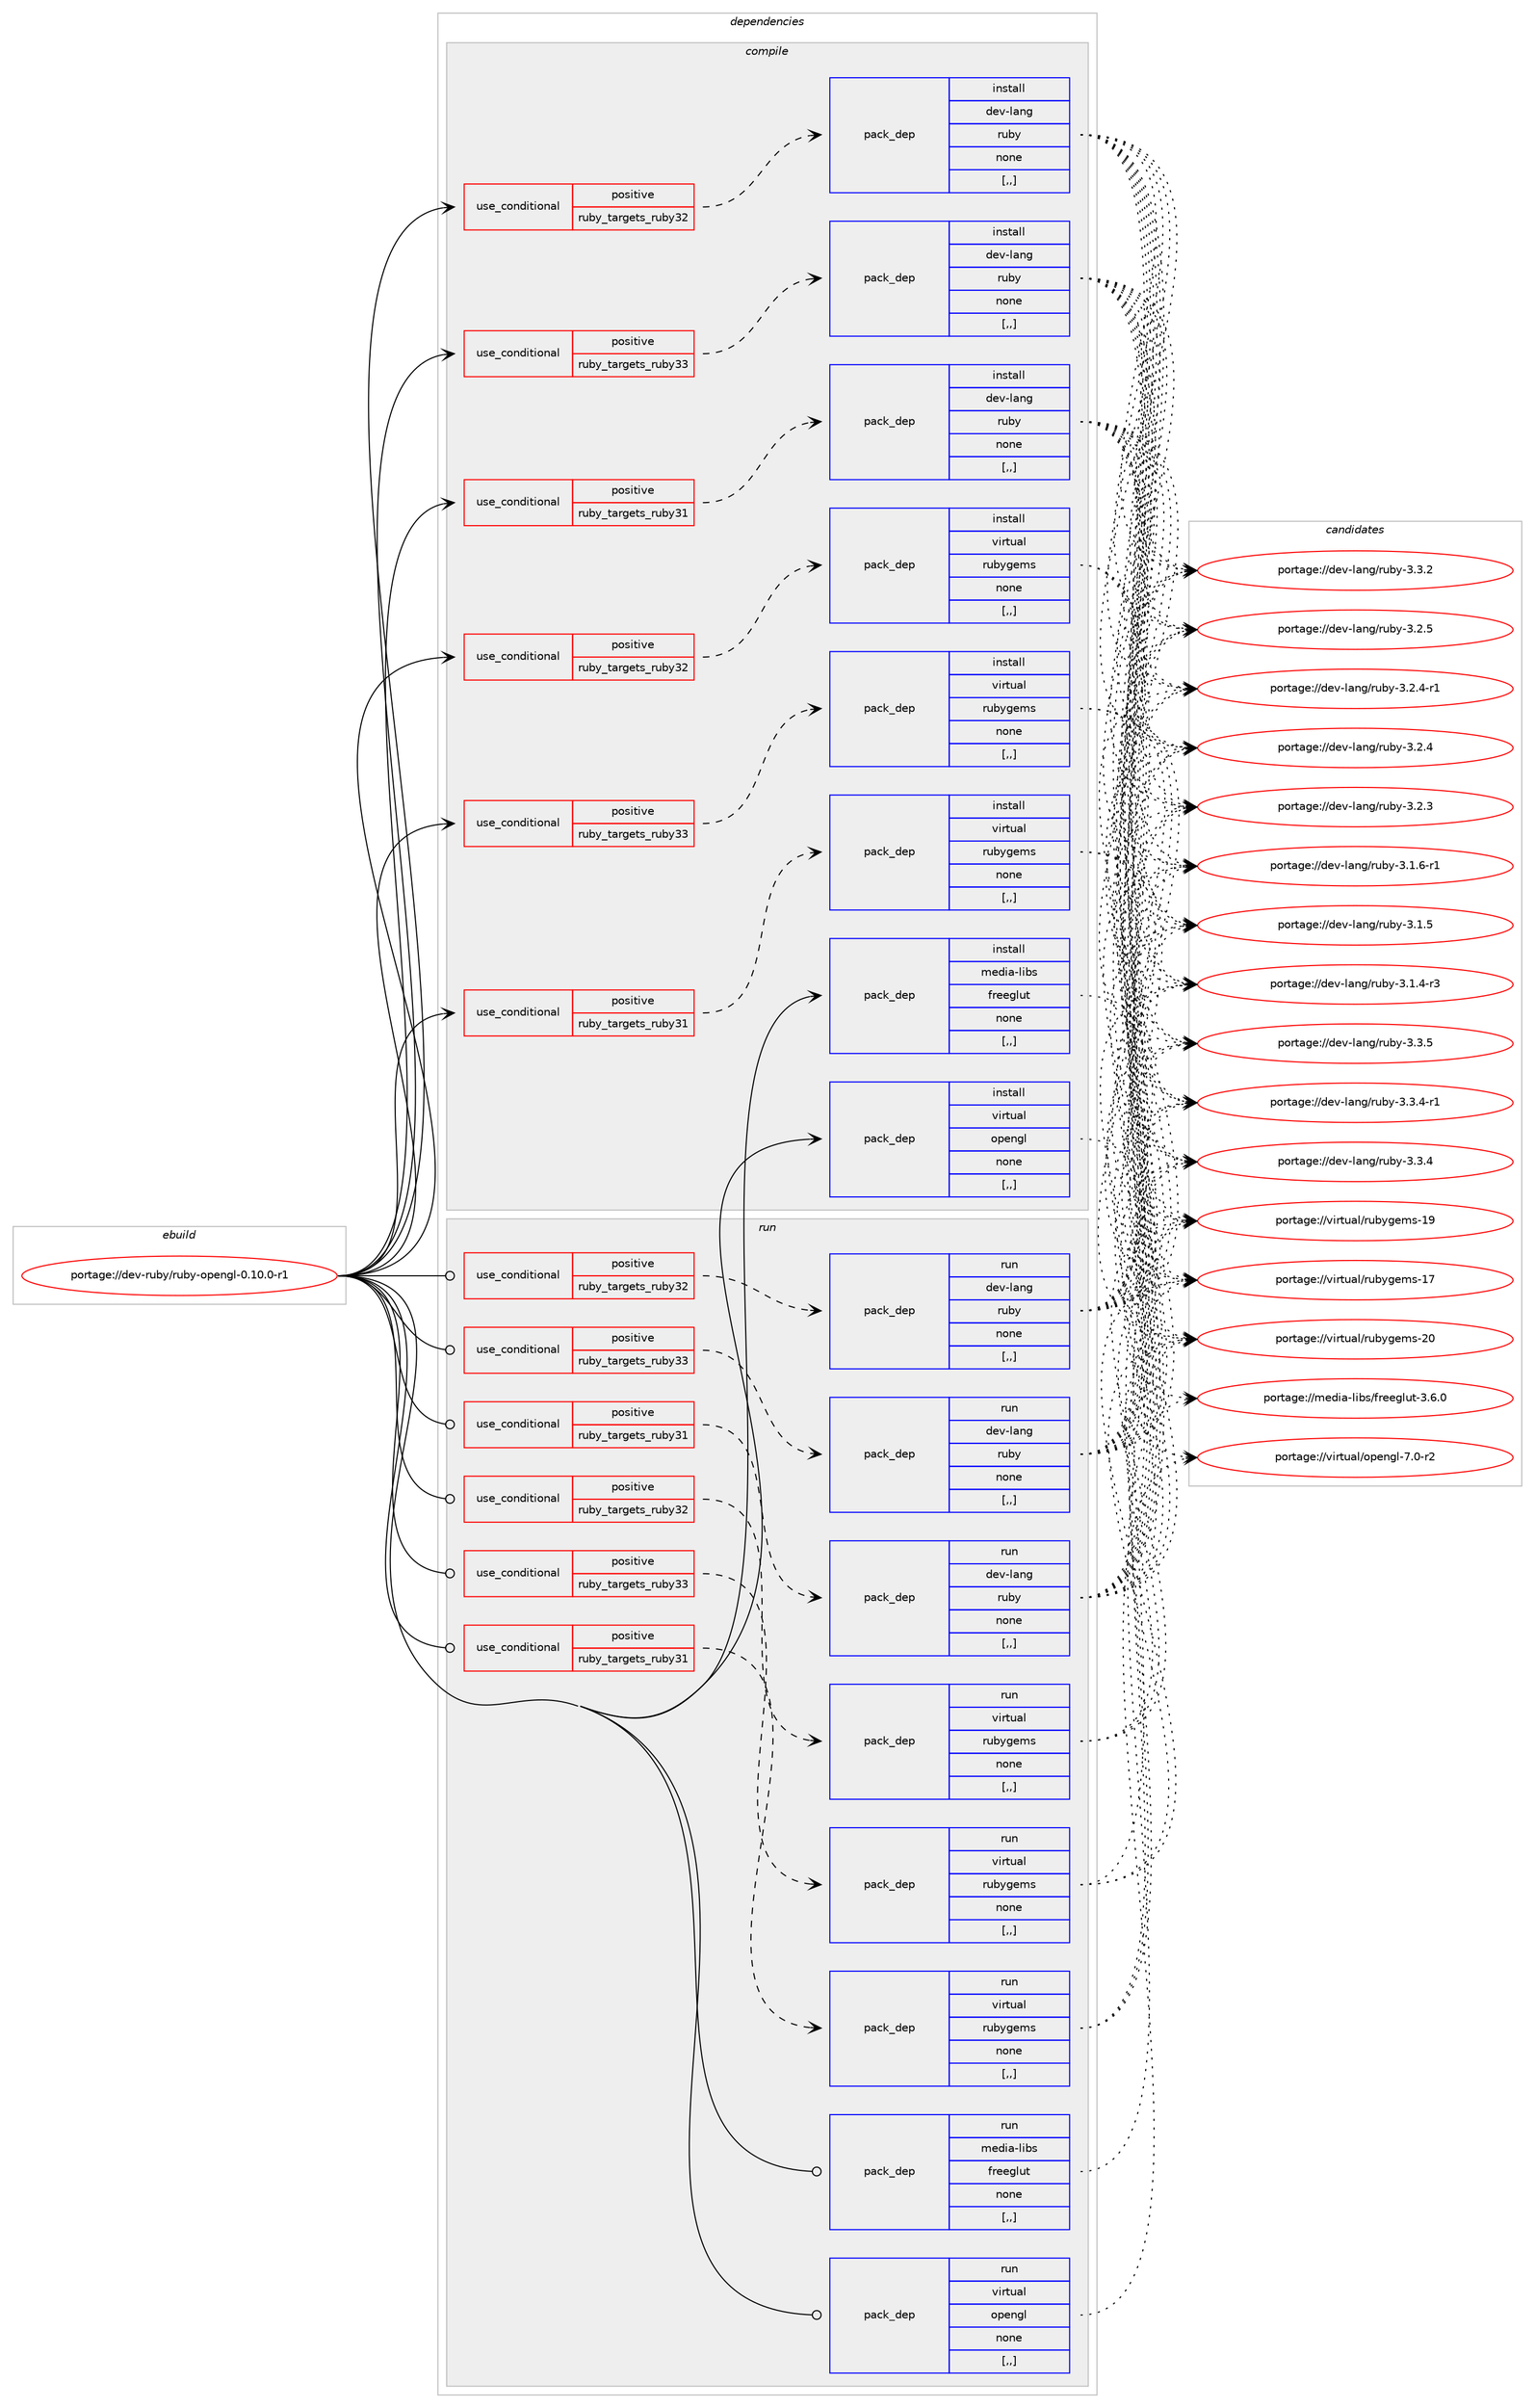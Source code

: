 digraph prolog {

# *************
# Graph options
# *************

newrank=true;
concentrate=true;
compound=true;
graph [rankdir=LR,fontname=Helvetica,fontsize=10,ranksep=1.5];#, ranksep=2.5, nodesep=0.2];
edge  [arrowhead=vee];
node  [fontname=Helvetica,fontsize=10];

# **********
# The ebuild
# **********

subgraph cluster_leftcol {
color=gray;
label=<<i>ebuild</i>>;
id [label="portage://dev-ruby/ruby-opengl-0.10.0-r1", color=red, width=4, href="../dev-ruby/ruby-opengl-0.10.0-r1.svg"];
}

# ****************
# The dependencies
# ****************

subgraph cluster_midcol {
color=gray;
label=<<i>dependencies</i>>;
subgraph cluster_compile {
fillcolor="#eeeeee";
style=filled;
label=<<i>compile</i>>;
subgraph cond186833 {
dependency697693 [label=<<TABLE BORDER="0" CELLBORDER="1" CELLSPACING="0" CELLPADDING="4"><TR><TD ROWSPAN="3" CELLPADDING="10">use_conditional</TD></TR><TR><TD>positive</TD></TR><TR><TD>ruby_targets_ruby31</TD></TR></TABLE>>, shape=none, color=red];
subgraph pack505882 {
dependency697694 [label=<<TABLE BORDER="0" CELLBORDER="1" CELLSPACING="0" CELLPADDING="4" WIDTH="220"><TR><TD ROWSPAN="6" CELLPADDING="30">pack_dep</TD></TR><TR><TD WIDTH="110">install</TD></TR><TR><TD>dev-lang</TD></TR><TR><TD>ruby</TD></TR><TR><TD>none</TD></TR><TR><TD>[,,]</TD></TR></TABLE>>, shape=none, color=blue];
}
dependency697693:e -> dependency697694:w [weight=20,style="dashed",arrowhead="vee"];
}
id:e -> dependency697693:w [weight=20,style="solid",arrowhead="vee"];
subgraph cond186834 {
dependency697695 [label=<<TABLE BORDER="0" CELLBORDER="1" CELLSPACING="0" CELLPADDING="4"><TR><TD ROWSPAN="3" CELLPADDING="10">use_conditional</TD></TR><TR><TD>positive</TD></TR><TR><TD>ruby_targets_ruby31</TD></TR></TABLE>>, shape=none, color=red];
subgraph pack505883 {
dependency697696 [label=<<TABLE BORDER="0" CELLBORDER="1" CELLSPACING="0" CELLPADDING="4" WIDTH="220"><TR><TD ROWSPAN="6" CELLPADDING="30">pack_dep</TD></TR><TR><TD WIDTH="110">install</TD></TR><TR><TD>virtual</TD></TR><TR><TD>rubygems</TD></TR><TR><TD>none</TD></TR><TR><TD>[,,]</TD></TR></TABLE>>, shape=none, color=blue];
}
dependency697695:e -> dependency697696:w [weight=20,style="dashed",arrowhead="vee"];
}
id:e -> dependency697695:w [weight=20,style="solid",arrowhead="vee"];
subgraph cond186835 {
dependency697697 [label=<<TABLE BORDER="0" CELLBORDER="1" CELLSPACING="0" CELLPADDING="4"><TR><TD ROWSPAN="3" CELLPADDING="10">use_conditional</TD></TR><TR><TD>positive</TD></TR><TR><TD>ruby_targets_ruby32</TD></TR></TABLE>>, shape=none, color=red];
subgraph pack505884 {
dependency697698 [label=<<TABLE BORDER="0" CELLBORDER="1" CELLSPACING="0" CELLPADDING="4" WIDTH="220"><TR><TD ROWSPAN="6" CELLPADDING="30">pack_dep</TD></TR><TR><TD WIDTH="110">install</TD></TR><TR><TD>dev-lang</TD></TR><TR><TD>ruby</TD></TR><TR><TD>none</TD></TR><TR><TD>[,,]</TD></TR></TABLE>>, shape=none, color=blue];
}
dependency697697:e -> dependency697698:w [weight=20,style="dashed",arrowhead="vee"];
}
id:e -> dependency697697:w [weight=20,style="solid",arrowhead="vee"];
subgraph cond186836 {
dependency697699 [label=<<TABLE BORDER="0" CELLBORDER="1" CELLSPACING="0" CELLPADDING="4"><TR><TD ROWSPAN="3" CELLPADDING="10">use_conditional</TD></TR><TR><TD>positive</TD></TR><TR><TD>ruby_targets_ruby32</TD></TR></TABLE>>, shape=none, color=red];
subgraph pack505885 {
dependency697700 [label=<<TABLE BORDER="0" CELLBORDER="1" CELLSPACING="0" CELLPADDING="4" WIDTH="220"><TR><TD ROWSPAN="6" CELLPADDING="30">pack_dep</TD></TR><TR><TD WIDTH="110">install</TD></TR><TR><TD>virtual</TD></TR><TR><TD>rubygems</TD></TR><TR><TD>none</TD></TR><TR><TD>[,,]</TD></TR></TABLE>>, shape=none, color=blue];
}
dependency697699:e -> dependency697700:w [weight=20,style="dashed",arrowhead="vee"];
}
id:e -> dependency697699:w [weight=20,style="solid",arrowhead="vee"];
subgraph cond186837 {
dependency697701 [label=<<TABLE BORDER="0" CELLBORDER="1" CELLSPACING="0" CELLPADDING="4"><TR><TD ROWSPAN="3" CELLPADDING="10">use_conditional</TD></TR><TR><TD>positive</TD></TR><TR><TD>ruby_targets_ruby33</TD></TR></TABLE>>, shape=none, color=red];
subgraph pack505886 {
dependency697702 [label=<<TABLE BORDER="0" CELLBORDER="1" CELLSPACING="0" CELLPADDING="4" WIDTH="220"><TR><TD ROWSPAN="6" CELLPADDING="30">pack_dep</TD></TR><TR><TD WIDTH="110">install</TD></TR><TR><TD>dev-lang</TD></TR><TR><TD>ruby</TD></TR><TR><TD>none</TD></TR><TR><TD>[,,]</TD></TR></TABLE>>, shape=none, color=blue];
}
dependency697701:e -> dependency697702:w [weight=20,style="dashed",arrowhead="vee"];
}
id:e -> dependency697701:w [weight=20,style="solid",arrowhead="vee"];
subgraph cond186838 {
dependency697703 [label=<<TABLE BORDER="0" CELLBORDER="1" CELLSPACING="0" CELLPADDING="4"><TR><TD ROWSPAN="3" CELLPADDING="10">use_conditional</TD></TR><TR><TD>positive</TD></TR><TR><TD>ruby_targets_ruby33</TD></TR></TABLE>>, shape=none, color=red];
subgraph pack505887 {
dependency697704 [label=<<TABLE BORDER="0" CELLBORDER="1" CELLSPACING="0" CELLPADDING="4" WIDTH="220"><TR><TD ROWSPAN="6" CELLPADDING="30">pack_dep</TD></TR><TR><TD WIDTH="110">install</TD></TR><TR><TD>virtual</TD></TR><TR><TD>rubygems</TD></TR><TR><TD>none</TD></TR><TR><TD>[,,]</TD></TR></TABLE>>, shape=none, color=blue];
}
dependency697703:e -> dependency697704:w [weight=20,style="dashed",arrowhead="vee"];
}
id:e -> dependency697703:w [weight=20,style="solid",arrowhead="vee"];
subgraph pack505888 {
dependency697705 [label=<<TABLE BORDER="0" CELLBORDER="1" CELLSPACING="0" CELLPADDING="4" WIDTH="220"><TR><TD ROWSPAN="6" CELLPADDING="30">pack_dep</TD></TR><TR><TD WIDTH="110">install</TD></TR><TR><TD>media-libs</TD></TR><TR><TD>freeglut</TD></TR><TR><TD>none</TD></TR><TR><TD>[,,]</TD></TR></TABLE>>, shape=none, color=blue];
}
id:e -> dependency697705:w [weight=20,style="solid",arrowhead="vee"];
subgraph pack505889 {
dependency697706 [label=<<TABLE BORDER="0" CELLBORDER="1" CELLSPACING="0" CELLPADDING="4" WIDTH="220"><TR><TD ROWSPAN="6" CELLPADDING="30">pack_dep</TD></TR><TR><TD WIDTH="110">install</TD></TR><TR><TD>virtual</TD></TR><TR><TD>opengl</TD></TR><TR><TD>none</TD></TR><TR><TD>[,,]</TD></TR></TABLE>>, shape=none, color=blue];
}
id:e -> dependency697706:w [weight=20,style="solid",arrowhead="vee"];
}
subgraph cluster_compileandrun {
fillcolor="#eeeeee";
style=filled;
label=<<i>compile and run</i>>;
}
subgraph cluster_run {
fillcolor="#eeeeee";
style=filled;
label=<<i>run</i>>;
subgraph cond186839 {
dependency697707 [label=<<TABLE BORDER="0" CELLBORDER="1" CELLSPACING="0" CELLPADDING="4"><TR><TD ROWSPAN="3" CELLPADDING="10">use_conditional</TD></TR><TR><TD>positive</TD></TR><TR><TD>ruby_targets_ruby31</TD></TR></TABLE>>, shape=none, color=red];
subgraph pack505890 {
dependency697708 [label=<<TABLE BORDER="0" CELLBORDER="1" CELLSPACING="0" CELLPADDING="4" WIDTH="220"><TR><TD ROWSPAN="6" CELLPADDING="30">pack_dep</TD></TR><TR><TD WIDTH="110">run</TD></TR><TR><TD>dev-lang</TD></TR><TR><TD>ruby</TD></TR><TR><TD>none</TD></TR><TR><TD>[,,]</TD></TR></TABLE>>, shape=none, color=blue];
}
dependency697707:e -> dependency697708:w [weight=20,style="dashed",arrowhead="vee"];
}
id:e -> dependency697707:w [weight=20,style="solid",arrowhead="odot"];
subgraph cond186840 {
dependency697709 [label=<<TABLE BORDER="0" CELLBORDER="1" CELLSPACING="0" CELLPADDING="4"><TR><TD ROWSPAN="3" CELLPADDING="10">use_conditional</TD></TR><TR><TD>positive</TD></TR><TR><TD>ruby_targets_ruby31</TD></TR></TABLE>>, shape=none, color=red];
subgraph pack505891 {
dependency697710 [label=<<TABLE BORDER="0" CELLBORDER="1" CELLSPACING="0" CELLPADDING="4" WIDTH="220"><TR><TD ROWSPAN="6" CELLPADDING="30">pack_dep</TD></TR><TR><TD WIDTH="110">run</TD></TR><TR><TD>virtual</TD></TR><TR><TD>rubygems</TD></TR><TR><TD>none</TD></TR><TR><TD>[,,]</TD></TR></TABLE>>, shape=none, color=blue];
}
dependency697709:e -> dependency697710:w [weight=20,style="dashed",arrowhead="vee"];
}
id:e -> dependency697709:w [weight=20,style="solid",arrowhead="odot"];
subgraph cond186841 {
dependency697711 [label=<<TABLE BORDER="0" CELLBORDER="1" CELLSPACING="0" CELLPADDING="4"><TR><TD ROWSPAN="3" CELLPADDING="10">use_conditional</TD></TR><TR><TD>positive</TD></TR><TR><TD>ruby_targets_ruby32</TD></TR></TABLE>>, shape=none, color=red];
subgraph pack505892 {
dependency697712 [label=<<TABLE BORDER="0" CELLBORDER="1" CELLSPACING="0" CELLPADDING="4" WIDTH="220"><TR><TD ROWSPAN="6" CELLPADDING="30">pack_dep</TD></TR><TR><TD WIDTH="110">run</TD></TR><TR><TD>dev-lang</TD></TR><TR><TD>ruby</TD></TR><TR><TD>none</TD></TR><TR><TD>[,,]</TD></TR></TABLE>>, shape=none, color=blue];
}
dependency697711:e -> dependency697712:w [weight=20,style="dashed",arrowhead="vee"];
}
id:e -> dependency697711:w [weight=20,style="solid",arrowhead="odot"];
subgraph cond186842 {
dependency697713 [label=<<TABLE BORDER="0" CELLBORDER="1" CELLSPACING="0" CELLPADDING="4"><TR><TD ROWSPAN="3" CELLPADDING="10">use_conditional</TD></TR><TR><TD>positive</TD></TR><TR><TD>ruby_targets_ruby32</TD></TR></TABLE>>, shape=none, color=red];
subgraph pack505893 {
dependency697714 [label=<<TABLE BORDER="0" CELLBORDER="1" CELLSPACING="0" CELLPADDING="4" WIDTH="220"><TR><TD ROWSPAN="6" CELLPADDING="30">pack_dep</TD></TR><TR><TD WIDTH="110">run</TD></TR><TR><TD>virtual</TD></TR><TR><TD>rubygems</TD></TR><TR><TD>none</TD></TR><TR><TD>[,,]</TD></TR></TABLE>>, shape=none, color=blue];
}
dependency697713:e -> dependency697714:w [weight=20,style="dashed",arrowhead="vee"];
}
id:e -> dependency697713:w [weight=20,style="solid",arrowhead="odot"];
subgraph cond186843 {
dependency697715 [label=<<TABLE BORDER="0" CELLBORDER="1" CELLSPACING="0" CELLPADDING="4"><TR><TD ROWSPAN="3" CELLPADDING="10">use_conditional</TD></TR><TR><TD>positive</TD></TR><TR><TD>ruby_targets_ruby33</TD></TR></TABLE>>, shape=none, color=red];
subgraph pack505894 {
dependency697716 [label=<<TABLE BORDER="0" CELLBORDER="1" CELLSPACING="0" CELLPADDING="4" WIDTH="220"><TR><TD ROWSPAN="6" CELLPADDING="30">pack_dep</TD></TR><TR><TD WIDTH="110">run</TD></TR><TR><TD>dev-lang</TD></TR><TR><TD>ruby</TD></TR><TR><TD>none</TD></TR><TR><TD>[,,]</TD></TR></TABLE>>, shape=none, color=blue];
}
dependency697715:e -> dependency697716:w [weight=20,style="dashed",arrowhead="vee"];
}
id:e -> dependency697715:w [weight=20,style="solid",arrowhead="odot"];
subgraph cond186844 {
dependency697717 [label=<<TABLE BORDER="0" CELLBORDER="1" CELLSPACING="0" CELLPADDING="4"><TR><TD ROWSPAN="3" CELLPADDING="10">use_conditional</TD></TR><TR><TD>positive</TD></TR><TR><TD>ruby_targets_ruby33</TD></TR></TABLE>>, shape=none, color=red];
subgraph pack505895 {
dependency697718 [label=<<TABLE BORDER="0" CELLBORDER="1" CELLSPACING="0" CELLPADDING="4" WIDTH="220"><TR><TD ROWSPAN="6" CELLPADDING="30">pack_dep</TD></TR><TR><TD WIDTH="110">run</TD></TR><TR><TD>virtual</TD></TR><TR><TD>rubygems</TD></TR><TR><TD>none</TD></TR><TR><TD>[,,]</TD></TR></TABLE>>, shape=none, color=blue];
}
dependency697717:e -> dependency697718:w [weight=20,style="dashed",arrowhead="vee"];
}
id:e -> dependency697717:w [weight=20,style="solid",arrowhead="odot"];
subgraph pack505896 {
dependency697719 [label=<<TABLE BORDER="0" CELLBORDER="1" CELLSPACING="0" CELLPADDING="4" WIDTH="220"><TR><TD ROWSPAN="6" CELLPADDING="30">pack_dep</TD></TR><TR><TD WIDTH="110">run</TD></TR><TR><TD>media-libs</TD></TR><TR><TD>freeglut</TD></TR><TR><TD>none</TD></TR><TR><TD>[,,]</TD></TR></TABLE>>, shape=none, color=blue];
}
id:e -> dependency697719:w [weight=20,style="solid",arrowhead="odot"];
subgraph pack505897 {
dependency697720 [label=<<TABLE BORDER="0" CELLBORDER="1" CELLSPACING="0" CELLPADDING="4" WIDTH="220"><TR><TD ROWSPAN="6" CELLPADDING="30">pack_dep</TD></TR><TR><TD WIDTH="110">run</TD></TR><TR><TD>virtual</TD></TR><TR><TD>opengl</TD></TR><TR><TD>none</TD></TR><TR><TD>[,,]</TD></TR></TABLE>>, shape=none, color=blue];
}
id:e -> dependency697720:w [weight=20,style="solid",arrowhead="odot"];
}
}

# **************
# The candidates
# **************

subgraph cluster_choices {
rank=same;
color=gray;
label=<<i>candidates</i>>;

subgraph choice505882 {
color=black;
nodesep=1;
choice10010111845108971101034711411798121455146514653 [label="portage://dev-lang/ruby-3.3.5", color=red, width=4,href="../dev-lang/ruby-3.3.5.svg"];
choice100101118451089711010347114117981214551465146524511449 [label="portage://dev-lang/ruby-3.3.4-r1", color=red, width=4,href="../dev-lang/ruby-3.3.4-r1.svg"];
choice10010111845108971101034711411798121455146514652 [label="portage://dev-lang/ruby-3.3.4", color=red, width=4,href="../dev-lang/ruby-3.3.4.svg"];
choice10010111845108971101034711411798121455146514650 [label="portage://dev-lang/ruby-3.3.2", color=red, width=4,href="../dev-lang/ruby-3.3.2.svg"];
choice10010111845108971101034711411798121455146504653 [label="portage://dev-lang/ruby-3.2.5", color=red, width=4,href="../dev-lang/ruby-3.2.5.svg"];
choice100101118451089711010347114117981214551465046524511449 [label="portage://dev-lang/ruby-3.2.4-r1", color=red, width=4,href="../dev-lang/ruby-3.2.4-r1.svg"];
choice10010111845108971101034711411798121455146504652 [label="portage://dev-lang/ruby-3.2.4", color=red, width=4,href="../dev-lang/ruby-3.2.4.svg"];
choice10010111845108971101034711411798121455146504651 [label="portage://dev-lang/ruby-3.2.3", color=red, width=4,href="../dev-lang/ruby-3.2.3.svg"];
choice100101118451089711010347114117981214551464946544511449 [label="portage://dev-lang/ruby-3.1.6-r1", color=red, width=4,href="../dev-lang/ruby-3.1.6-r1.svg"];
choice10010111845108971101034711411798121455146494653 [label="portage://dev-lang/ruby-3.1.5", color=red, width=4,href="../dev-lang/ruby-3.1.5.svg"];
choice100101118451089711010347114117981214551464946524511451 [label="portage://dev-lang/ruby-3.1.4-r3", color=red, width=4,href="../dev-lang/ruby-3.1.4-r3.svg"];
dependency697694:e -> choice10010111845108971101034711411798121455146514653:w [style=dotted,weight="100"];
dependency697694:e -> choice100101118451089711010347114117981214551465146524511449:w [style=dotted,weight="100"];
dependency697694:e -> choice10010111845108971101034711411798121455146514652:w [style=dotted,weight="100"];
dependency697694:e -> choice10010111845108971101034711411798121455146514650:w [style=dotted,weight="100"];
dependency697694:e -> choice10010111845108971101034711411798121455146504653:w [style=dotted,weight="100"];
dependency697694:e -> choice100101118451089711010347114117981214551465046524511449:w [style=dotted,weight="100"];
dependency697694:e -> choice10010111845108971101034711411798121455146504652:w [style=dotted,weight="100"];
dependency697694:e -> choice10010111845108971101034711411798121455146504651:w [style=dotted,weight="100"];
dependency697694:e -> choice100101118451089711010347114117981214551464946544511449:w [style=dotted,weight="100"];
dependency697694:e -> choice10010111845108971101034711411798121455146494653:w [style=dotted,weight="100"];
dependency697694:e -> choice100101118451089711010347114117981214551464946524511451:w [style=dotted,weight="100"];
}
subgraph choice505883 {
color=black;
nodesep=1;
choice118105114116117971084711411798121103101109115455048 [label="portage://virtual/rubygems-20", color=red, width=4,href="../virtual/rubygems-20.svg"];
choice118105114116117971084711411798121103101109115454957 [label="portage://virtual/rubygems-19", color=red, width=4,href="../virtual/rubygems-19.svg"];
choice118105114116117971084711411798121103101109115454955 [label="portage://virtual/rubygems-17", color=red, width=4,href="../virtual/rubygems-17.svg"];
dependency697696:e -> choice118105114116117971084711411798121103101109115455048:w [style=dotted,weight="100"];
dependency697696:e -> choice118105114116117971084711411798121103101109115454957:w [style=dotted,weight="100"];
dependency697696:e -> choice118105114116117971084711411798121103101109115454955:w [style=dotted,weight="100"];
}
subgraph choice505884 {
color=black;
nodesep=1;
choice10010111845108971101034711411798121455146514653 [label="portage://dev-lang/ruby-3.3.5", color=red, width=4,href="../dev-lang/ruby-3.3.5.svg"];
choice100101118451089711010347114117981214551465146524511449 [label="portage://dev-lang/ruby-3.3.4-r1", color=red, width=4,href="../dev-lang/ruby-3.3.4-r1.svg"];
choice10010111845108971101034711411798121455146514652 [label="portage://dev-lang/ruby-3.3.4", color=red, width=4,href="../dev-lang/ruby-3.3.4.svg"];
choice10010111845108971101034711411798121455146514650 [label="portage://dev-lang/ruby-3.3.2", color=red, width=4,href="../dev-lang/ruby-3.3.2.svg"];
choice10010111845108971101034711411798121455146504653 [label="portage://dev-lang/ruby-3.2.5", color=red, width=4,href="../dev-lang/ruby-3.2.5.svg"];
choice100101118451089711010347114117981214551465046524511449 [label="portage://dev-lang/ruby-3.2.4-r1", color=red, width=4,href="../dev-lang/ruby-3.2.4-r1.svg"];
choice10010111845108971101034711411798121455146504652 [label="portage://dev-lang/ruby-3.2.4", color=red, width=4,href="../dev-lang/ruby-3.2.4.svg"];
choice10010111845108971101034711411798121455146504651 [label="portage://dev-lang/ruby-3.2.3", color=red, width=4,href="../dev-lang/ruby-3.2.3.svg"];
choice100101118451089711010347114117981214551464946544511449 [label="portage://dev-lang/ruby-3.1.6-r1", color=red, width=4,href="../dev-lang/ruby-3.1.6-r1.svg"];
choice10010111845108971101034711411798121455146494653 [label="portage://dev-lang/ruby-3.1.5", color=red, width=4,href="../dev-lang/ruby-3.1.5.svg"];
choice100101118451089711010347114117981214551464946524511451 [label="portage://dev-lang/ruby-3.1.4-r3", color=red, width=4,href="../dev-lang/ruby-3.1.4-r3.svg"];
dependency697698:e -> choice10010111845108971101034711411798121455146514653:w [style=dotted,weight="100"];
dependency697698:e -> choice100101118451089711010347114117981214551465146524511449:w [style=dotted,weight="100"];
dependency697698:e -> choice10010111845108971101034711411798121455146514652:w [style=dotted,weight="100"];
dependency697698:e -> choice10010111845108971101034711411798121455146514650:w [style=dotted,weight="100"];
dependency697698:e -> choice10010111845108971101034711411798121455146504653:w [style=dotted,weight="100"];
dependency697698:e -> choice100101118451089711010347114117981214551465046524511449:w [style=dotted,weight="100"];
dependency697698:e -> choice10010111845108971101034711411798121455146504652:w [style=dotted,weight="100"];
dependency697698:e -> choice10010111845108971101034711411798121455146504651:w [style=dotted,weight="100"];
dependency697698:e -> choice100101118451089711010347114117981214551464946544511449:w [style=dotted,weight="100"];
dependency697698:e -> choice10010111845108971101034711411798121455146494653:w [style=dotted,weight="100"];
dependency697698:e -> choice100101118451089711010347114117981214551464946524511451:w [style=dotted,weight="100"];
}
subgraph choice505885 {
color=black;
nodesep=1;
choice118105114116117971084711411798121103101109115455048 [label="portage://virtual/rubygems-20", color=red, width=4,href="../virtual/rubygems-20.svg"];
choice118105114116117971084711411798121103101109115454957 [label="portage://virtual/rubygems-19", color=red, width=4,href="../virtual/rubygems-19.svg"];
choice118105114116117971084711411798121103101109115454955 [label="portage://virtual/rubygems-17", color=red, width=4,href="../virtual/rubygems-17.svg"];
dependency697700:e -> choice118105114116117971084711411798121103101109115455048:w [style=dotted,weight="100"];
dependency697700:e -> choice118105114116117971084711411798121103101109115454957:w [style=dotted,weight="100"];
dependency697700:e -> choice118105114116117971084711411798121103101109115454955:w [style=dotted,weight="100"];
}
subgraph choice505886 {
color=black;
nodesep=1;
choice10010111845108971101034711411798121455146514653 [label="portage://dev-lang/ruby-3.3.5", color=red, width=4,href="../dev-lang/ruby-3.3.5.svg"];
choice100101118451089711010347114117981214551465146524511449 [label="portage://dev-lang/ruby-3.3.4-r1", color=red, width=4,href="../dev-lang/ruby-3.3.4-r1.svg"];
choice10010111845108971101034711411798121455146514652 [label="portage://dev-lang/ruby-3.3.4", color=red, width=4,href="../dev-lang/ruby-3.3.4.svg"];
choice10010111845108971101034711411798121455146514650 [label="portage://dev-lang/ruby-3.3.2", color=red, width=4,href="../dev-lang/ruby-3.3.2.svg"];
choice10010111845108971101034711411798121455146504653 [label="portage://dev-lang/ruby-3.2.5", color=red, width=4,href="../dev-lang/ruby-3.2.5.svg"];
choice100101118451089711010347114117981214551465046524511449 [label="portage://dev-lang/ruby-3.2.4-r1", color=red, width=4,href="../dev-lang/ruby-3.2.4-r1.svg"];
choice10010111845108971101034711411798121455146504652 [label="portage://dev-lang/ruby-3.2.4", color=red, width=4,href="../dev-lang/ruby-3.2.4.svg"];
choice10010111845108971101034711411798121455146504651 [label="portage://dev-lang/ruby-3.2.3", color=red, width=4,href="../dev-lang/ruby-3.2.3.svg"];
choice100101118451089711010347114117981214551464946544511449 [label="portage://dev-lang/ruby-3.1.6-r1", color=red, width=4,href="../dev-lang/ruby-3.1.6-r1.svg"];
choice10010111845108971101034711411798121455146494653 [label="portage://dev-lang/ruby-3.1.5", color=red, width=4,href="../dev-lang/ruby-3.1.5.svg"];
choice100101118451089711010347114117981214551464946524511451 [label="portage://dev-lang/ruby-3.1.4-r3", color=red, width=4,href="../dev-lang/ruby-3.1.4-r3.svg"];
dependency697702:e -> choice10010111845108971101034711411798121455146514653:w [style=dotted,weight="100"];
dependency697702:e -> choice100101118451089711010347114117981214551465146524511449:w [style=dotted,weight="100"];
dependency697702:e -> choice10010111845108971101034711411798121455146514652:w [style=dotted,weight="100"];
dependency697702:e -> choice10010111845108971101034711411798121455146514650:w [style=dotted,weight="100"];
dependency697702:e -> choice10010111845108971101034711411798121455146504653:w [style=dotted,weight="100"];
dependency697702:e -> choice100101118451089711010347114117981214551465046524511449:w [style=dotted,weight="100"];
dependency697702:e -> choice10010111845108971101034711411798121455146504652:w [style=dotted,weight="100"];
dependency697702:e -> choice10010111845108971101034711411798121455146504651:w [style=dotted,weight="100"];
dependency697702:e -> choice100101118451089711010347114117981214551464946544511449:w [style=dotted,weight="100"];
dependency697702:e -> choice10010111845108971101034711411798121455146494653:w [style=dotted,weight="100"];
dependency697702:e -> choice100101118451089711010347114117981214551464946524511451:w [style=dotted,weight="100"];
}
subgraph choice505887 {
color=black;
nodesep=1;
choice118105114116117971084711411798121103101109115455048 [label="portage://virtual/rubygems-20", color=red, width=4,href="../virtual/rubygems-20.svg"];
choice118105114116117971084711411798121103101109115454957 [label="portage://virtual/rubygems-19", color=red, width=4,href="../virtual/rubygems-19.svg"];
choice118105114116117971084711411798121103101109115454955 [label="portage://virtual/rubygems-17", color=red, width=4,href="../virtual/rubygems-17.svg"];
dependency697704:e -> choice118105114116117971084711411798121103101109115455048:w [style=dotted,weight="100"];
dependency697704:e -> choice118105114116117971084711411798121103101109115454957:w [style=dotted,weight="100"];
dependency697704:e -> choice118105114116117971084711411798121103101109115454955:w [style=dotted,weight="100"];
}
subgraph choice505888 {
color=black;
nodesep=1;
choice10910110010597451081059811547102114101101103108117116455146544648 [label="portage://media-libs/freeglut-3.6.0", color=red, width=4,href="../media-libs/freeglut-3.6.0.svg"];
dependency697705:e -> choice10910110010597451081059811547102114101101103108117116455146544648:w [style=dotted,weight="100"];
}
subgraph choice505889 {
color=black;
nodesep=1;
choice1181051141161179710847111112101110103108455546484511450 [label="portage://virtual/opengl-7.0-r2", color=red, width=4,href="../virtual/opengl-7.0-r2.svg"];
dependency697706:e -> choice1181051141161179710847111112101110103108455546484511450:w [style=dotted,weight="100"];
}
subgraph choice505890 {
color=black;
nodesep=1;
choice10010111845108971101034711411798121455146514653 [label="portage://dev-lang/ruby-3.3.5", color=red, width=4,href="../dev-lang/ruby-3.3.5.svg"];
choice100101118451089711010347114117981214551465146524511449 [label="portage://dev-lang/ruby-3.3.4-r1", color=red, width=4,href="../dev-lang/ruby-3.3.4-r1.svg"];
choice10010111845108971101034711411798121455146514652 [label="portage://dev-lang/ruby-3.3.4", color=red, width=4,href="../dev-lang/ruby-3.3.4.svg"];
choice10010111845108971101034711411798121455146514650 [label="portage://dev-lang/ruby-3.3.2", color=red, width=4,href="../dev-lang/ruby-3.3.2.svg"];
choice10010111845108971101034711411798121455146504653 [label="portage://dev-lang/ruby-3.2.5", color=red, width=4,href="../dev-lang/ruby-3.2.5.svg"];
choice100101118451089711010347114117981214551465046524511449 [label="portage://dev-lang/ruby-3.2.4-r1", color=red, width=4,href="../dev-lang/ruby-3.2.4-r1.svg"];
choice10010111845108971101034711411798121455146504652 [label="portage://dev-lang/ruby-3.2.4", color=red, width=4,href="../dev-lang/ruby-3.2.4.svg"];
choice10010111845108971101034711411798121455146504651 [label="portage://dev-lang/ruby-3.2.3", color=red, width=4,href="../dev-lang/ruby-3.2.3.svg"];
choice100101118451089711010347114117981214551464946544511449 [label="portage://dev-lang/ruby-3.1.6-r1", color=red, width=4,href="../dev-lang/ruby-3.1.6-r1.svg"];
choice10010111845108971101034711411798121455146494653 [label="portage://dev-lang/ruby-3.1.5", color=red, width=4,href="../dev-lang/ruby-3.1.5.svg"];
choice100101118451089711010347114117981214551464946524511451 [label="portage://dev-lang/ruby-3.1.4-r3", color=red, width=4,href="../dev-lang/ruby-3.1.4-r3.svg"];
dependency697708:e -> choice10010111845108971101034711411798121455146514653:w [style=dotted,weight="100"];
dependency697708:e -> choice100101118451089711010347114117981214551465146524511449:w [style=dotted,weight="100"];
dependency697708:e -> choice10010111845108971101034711411798121455146514652:w [style=dotted,weight="100"];
dependency697708:e -> choice10010111845108971101034711411798121455146514650:w [style=dotted,weight="100"];
dependency697708:e -> choice10010111845108971101034711411798121455146504653:w [style=dotted,weight="100"];
dependency697708:e -> choice100101118451089711010347114117981214551465046524511449:w [style=dotted,weight="100"];
dependency697708:e -> choice10010111845108971101034711411798121455146504652:w [style=dotted,weight="100"];
dependency697708:e -> choice10010111845108971101034711411798121455146504651:w [style=dotted,weight="100"];
dependency697708:e -> choice100101118451089711010347114117981214551464946544511449:w [style=dotted,weight="100"];
dependency697708:e -> choice10010111845108971101034711411798121455146494653:w [style=dotted,weight="100"];
dependency697708:e -> choice100101118451089711010347114117981214551464946524511451:w [style=dotted,weight="100"];
}
subgraph choice505891 {
color=black;
nodesep=1;
choice118105114116117971084711411798121103101109115455048 [label="portage://virtual/rubygems-20", color=red, width=4,href="../virtual/rubygems-20.svg"];
choice118105114116117971084711411798121103101109115454957 [label="portage://virtual/rubygems-19", color=red, width=4,href="../virtual/rubygems-19.svg"];
choice118105114116117971084711411798121103101109115454955 [label="portage://virtual/rubygems-17", color=red, width=4,href="../virtual/rubygems-17.svg"];
dependency697710:e -> choice118105114116117971084711411798121103101109115455048:w [style=dotted,weight="100"];
dependency697710:e -> choice118105114116117971084711411798121103101109115454957:w [style=dotted,weight="100"];
dependency697710:e -> choice118105114116117971084711411798121103101109115454955:w [style=dotted,weight="100"];
}
subgraph choice505892 {
color=black;
nodesep=1;
choice10010111845108971101034711411798121455146514653 [label="portage://dev-lang/ruby-3.3.5", color=red, width=4,href="../dev-lang/ruby-3.3.5.svg"];
choice100101118451089711010347114117981214551465146524511449 [label="portage://dev-lang/ruby-3.3.4-r1", color=red, width=4,href="../dev-lang/ruby-3.3.4-r1.svg"];
choice10010111845108971101034711411798121455146514652 [label="portage://dev-lang/ruby-3.3.4", color=red, width=4,href="../dev-lang/ruby-3.3.4.svg"];
choice10010111845108971101034711411798121455146514650 [label="portage://dev-lang/ruby-3.3.2", color=red, width=4,href="../dev-lang/ruby-3.3.2.svg"];
choice10010111845108971101034711411798121455146504653 [label="portage://dev-lang/ruby-3.2.5", color=red, width=4,href="../dev-lang/ruby-3.2.5.svg"];
choice100101118451089711010347114117981214551465046524511449 [label="portage://dev-lang/ruby-3.2.4-r1", color=red, width=4,href="../dev-lang/ruby-3.2.4-r1.svg"];
choice10010111845108971101034711411798121455146504652 [label="portage://dev-lang/ruby-3.2.4", color=red, width=4,href="../dev-lang/ruby-3.2.4.svg"];
choice10010111845108971101034711411798121455146504651 [label="portage://dev-lang/ruby-3.2.3", color=red, width=4,href="../dev-lang/ruby-3.2.3.svg"];
choice100101118451089711010347114117981214551464946544511449 [label="portage://dev-lang/ruby-3.1.6-r1", color=red, width=4,href="../dev-lang/ruby-3.1.6-r1.svg"];
choice10010111845108971101034711411798121455146494653 [label="portage://dev-lang/ruby-3.1.5", color=red, width=4,href="../dev-lang/ruby-3.1.5.svg"];
choice100101118451089711010347114117981214551464946524511451 [label="portage://dev-lang/ruby-3.1.4-r3", color=red, width=4,href="../dev-lang/ruby-3.1.4-r3.svg"];
dependency697712:e -> choice10010111845108971101034711411798121455146514653:w [style=dotted,weight="100"];
dependency697712:e -> choice100101118451089711010347114117981214551465146524511449:w [style=dotted,weight="100"];
dependency697712:e -> choice10010111845108971101034711411798121455146514652:w [style=dotted,weight="100"];
dependency697712:e -> choice10010111845108971101034711411798121455146514650:w [style=dotted,weight="100"];
dependency697712:e -> choice10010111845108971101034711411798121455146504653:w [style=dotted,weight="100"];
dependency697712:e -> choice100101118451089711010347114117981214551465046524511449:w [style=dotted,weight="100"];
dependency697712:e -> choice10010111845108971101034711411798121455146504652:w [style=dotted,weight="100"];
dependency697712:e -> choice10010111845108971101034711411798121455146504651:w [style=dotted,weight="100"];
dependency697712:e -> choice100101118451089711010347114117981214551464946544511449:w [style=dotted,weight="100"];
dependency697712:e -> choice10010111845108971101034711411798121455146494653:w [style=dotted,weight="100"];
dependency697712:e -> choice100101118451089711010347114117981214551464946524511451:w [style=dotted,weight="100"];
}
subgraph choice505893 {
color=black;
nodesep=1;
choice118105114116117971084711411798121103101109115455048 [label="portage://virtual/rubygems-20", color=red, width=4,href="../virtual/rubygems-20.svg"];
choice118105114116117971084711411798121103101109115454957 [label="portage://virtual/rubygems-19", color=red, width=4,href="../virtual/rubygems-19.svg"];
choice118105114116117971084711411798121103101109115454955 [label="portage://virtual/rubygems-17", color=red, width=4,href="../virtual/rubygems-17.svg"];
dependency697714:e -> choice118105114116117971084711411798121103101109115455048:w [style=dotted,weight="100"];
dependency697714:e -> choice118105114116117971084711411798121103101109115454957:w [style=dotted,weight="100"];
dependency697714:e -> choice118105114116117971084711411798121103101109115454955:w [style=dotted,weight="100"];
}
subgraph choice505894 {
color=black;
nodesep=1;
choice10010111845108971101034711411798121455146514653 [label="portage://dev-lang/ruby-3.3.5", color=red, width=4,href="../dev-lang/ruby-3.3.5.svg"];
choice100101118451089711010347114117981214551465146524511449 [label="portage://dev-lang/ruby-3.3.4-r1", color=red, width=4,href="../dev-lang/ruby-3.3.4-r1.svg"];
choice10010111845108971101034711411798121455146514652 [label="portage://dev-lang/ruby-3.3.4", color=red, width=4,href="../dev-lang/ruby-3.3.4.svg"];
choice10010111845108971101034711411798121455146514650 [label="portage://dev-lang/ruby-3.3.2", color=red, width=4,href="../dev-lang/ruby-3.3.2.svg"];
choice10010111845108971101034711411798121455146504653 [label="portage://dev-lang/ruby-3.2.5", color=red, width=4,href="../dev-lang/ruby-3.2.5.svg"];
choice100101118451089711010347114117981214551465046524511449 [label="portage://dev-lang/ruby-3.2.4-r1", color=red, width=4,href="../dev-lang/ruby-3.2.4-r1.svg"];
choice10010111845108971101034711411798121455146504652 [label="portage://dev-lang/ruby-3.2.4", color=red, width=4,href="../dev-lang/ruby-3.2.4.svg"];
choice10010111845108971101034711411798121455146504651 [label="portage://dev-lang/ruby-3.2.3", color=red, width=4,href="../dev-lang/ruby-3.2.3.svg"];
choice100101118451089711010347114117981214551464946544511449 [label="portage://dev-lang/ruby-3.1.6-r1", color=red, width=4,href="../dev-lang/ruby-3.1.6-r1.svg"];
choice10010111845108971101034711411798121455146494653 [label="portage://dev-lang/ruby-3.1.5", color=red, width=4,href="../dev-lang/ruby-3.1.5.svg"];
choice100101118451089711010347114117981214551464946524511451 [label="portage://dev-lang/ruby-3.1.4-r3", color=red, width=4,href="../dev-lang/ruby-3.1.4-r3.svg"];
dependency697716:e -> choice10010111845108971101034711411798121455146514653:w [style=dotted,weight="100"];
dependency697716:e -> choice100101118451089711010347114117981214551465146524511449:w [style=dotted,weight="100"];
dependency697716:e -> choice10010111845108971101034711411798121455146514652:w [style=dotted,weight="100"];
dependency697716:e -> choice10010111845108971101034711411798121455146514650:w [style=dotted,weight="100"];
dependency697716:e -> choice10010111845108971101034711411798121455146504653:w [style=dotted,weight="100"];
dependency697716:e -> choice100101118451089711010347114117981214551465046524511449:w [style=dotted,weight="100"];
dependency697716:e -> choice10010111845108971101034711411798121455146504652:w [style=dotted,weight="100"];
dependency697716:e -> choice10010111845108971101034711411798121455146504651:w [style=dotted,weight="100"];
dependency697716:e -> choice100101118451089711010347114117981214551464946544511449:w [style=dotted,weight="100"];
dependency697716:e -> choice10010111845108971101034711411798121455146494653:w [style=dotted,weight="100"];
dependency697716:e -> choice100101118451089711010347114117981214551464946524511451:w [style=dotted,weight="100"];
}
subgraph choice505895 {
color=black;
nodesep=1;
choice118105114116117971084711411798121103101109115455048 [label="portage://virtual/rubygems-20", color=red, width=4,href="../virtual/rubygems-20.svg"];
choice118105114116117971084711411798121103101109115454957 [label="portage://virtual/rubygems-19", color=red, width=4,href="../virtual/rubygems-19.svg"];
choice118105114116117971084711411798121103101109115454955 [label="portage://virtual/rubygems-17", color=red, width=4,href="../virtual/rubygems-17.svg"];
dependency697718:e -> choice118105114116117971084711411798121103101109115455048:w [style=dotted,weight="100"];
dependency697718:e -> choice118105114116117971084711411798121103101109115454957:w [style=dotted,weight="100"];
dependency697718:e -> choice118105114116117971084711411798121103101109115454955:w [style=dotted,weight="100"];
}
subgraph choice505896 {
color=black;
nodesep=1;
choice10910110010597451081059811547102114101101103108117116455146544648 [label="portage://media-libs/freeglut-3.6.0", color=red, width=4,href="../media-libs/freeglut-3.6.0.svg"];
dependency697719:e -> choice10910110010597451081059811547102114101101103108117116455146544648:w [style=dotted,weight="100"];
}
subgraph choice505897 {
color=black;
nodesep=1;
choice1181051141161179710847111112101110103108455546484511450 [label="portage://virtual/opengl-7.0-r2", color=red, width=4,href="../virtual/opengl-7.0-r2.svg"];
dependency697720:e -> choice1181051141161179710847111112101110103108455546484511450:w [style=dotted,weight="100"];
}
}

}
